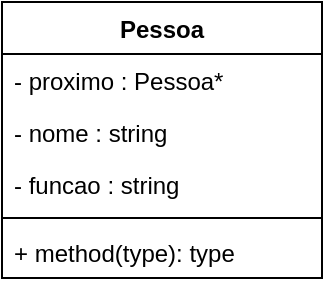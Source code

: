 <mxfile version="21.5.0" type="github">
  <diagram id="C5RBs43oDa-KdzZeNtuy" name="Page-1">
    <mxGraphModel dx="1050" dy="541" grid="1" gridSize="10" guides="1" tooltips="1" connect="1" arrows="1" fold="1" page="1" pageScale="1" pageWidth="827" pageHeight="1169" math="0" shadow="0">
      <root>
        <mxCell id="WIyWlLk6GJQsqaUBKTNV-0" />
        <mxCell id="WIyWlLk6GJQsqaUBKTNV-1" parent="WIyWlLk6GJQsqaUBKTNV-0" />
        <mxCell id="1X8LrqAUc5PAFHGcHuet-4" value="Pessoa" style="swimlane;fontStyle=1;align=center;verticalAlign=top;childLayout=stackLayout;horizontal=1;startSize=26;horizontalStack=0;resizeParent=1;resizeParentMax=0;resizeLast=0;collapsible=1;marginBottom=0;whiteSpace=wrap;html=1;" vertex="1" parent="WIyWlLk6GJQsqaUBKTNV-1">
          <mxGeometry x="20" y="20" width="160" height="138" as="geometry" />
        </mxCell>
        <mxCell id="1X8LrqAUc5PAFHGcHuet-5" value="- proximo : Pessoa*" style="text;strokeColor=none;fillColor=none;align=left;verticalAlign=top;spacingLeft=4;spacingRight=4;overflow=hidden;rotatable=0;points=[[0,0.5],[1,0.5]];portConstraint=eastwest;whiteSpace=wrap;html=1;" vertex="1" parent="1X8LrqAUc5PAFHGcHuet-4">
          <mxGeometry y="26" width="160" height="26" as="geometry" />
        </mxCell>
        <mxCell id="1X8LrqAUc5PAFHGcHuet-8" value="- nome : string" style="text;strokeColor=none;fillColor=none;align=left;verticalAlign=top;spacingLeft=4;spacingRight=4;overflow=hidden;rotatable=0;points=[[0,0.5],[1,0.5]];portConstraint=eastwest;whiteSpace=wrap;html=1;" vertex="1" parent="1X8LrqAUc5PAFHGcHuet-4">
          <mxGeometry y="52" width="160" height="26" as="geometry" />
        </mxCell>
        <mxCell id="1X8LrqAUc5PAFHGcHuet-11" value="- funcao : string" style="text;strokeColor=none;fillColor=none;align=left;verticalAlign=top;spacingLeft=4;spacingRight=4;overflow=hidden;rotatable=0;points=[[0,0.5],[1,0.5]];portConstraint=eastwest;whiteSpace=wrap;html=1;" vertex="1" parent="1X8LrqAUc5PAFHGcHuet-4">
          <mxGeometry y="78" width="160" height="26" as="geometry" />
        </mxCell>
        <mxCell id="1X8LrqAUc5PAFHGcHuet-6" value="" style="line;strokeWidth=1;fillColor=none;align=left;verticalAlign=middle;spacingTop=-1;spacingLeft=3;spacingRight=3;rotatable=0;labelPosition=right;points=[];portConstraint=eastwest;strokeColor=inherit;" vertex="1" parent="1X8LrqAUc5PAFHGcHuet-4">
          <mxGeometry y="104" width="160" height="8" as="geometry" />
        </mxCell>
        <mxCell id="1X8LrqAUc5PAFHGcHuet-7" value="+ method(type): type" style="text;strokeColor=none;fillColor=none;align=left;verticalAlign=top;spacingLeft=4;spacingRight=4;overflow=hidden;rotatable=0;points=[[0,0.5],[1,0.5]];portConstraint=eastwest;whiteSpace=wrap;html=1;" vertex="1" parent="1X8LrqAUc5PAFHGcHuet-4">
          <mxGeometry y="112" width="160" height="26" as="geometry" />
        </mxCell>
      </root>
    </mxGraphModel>
  </diagram>
</mxfile>
